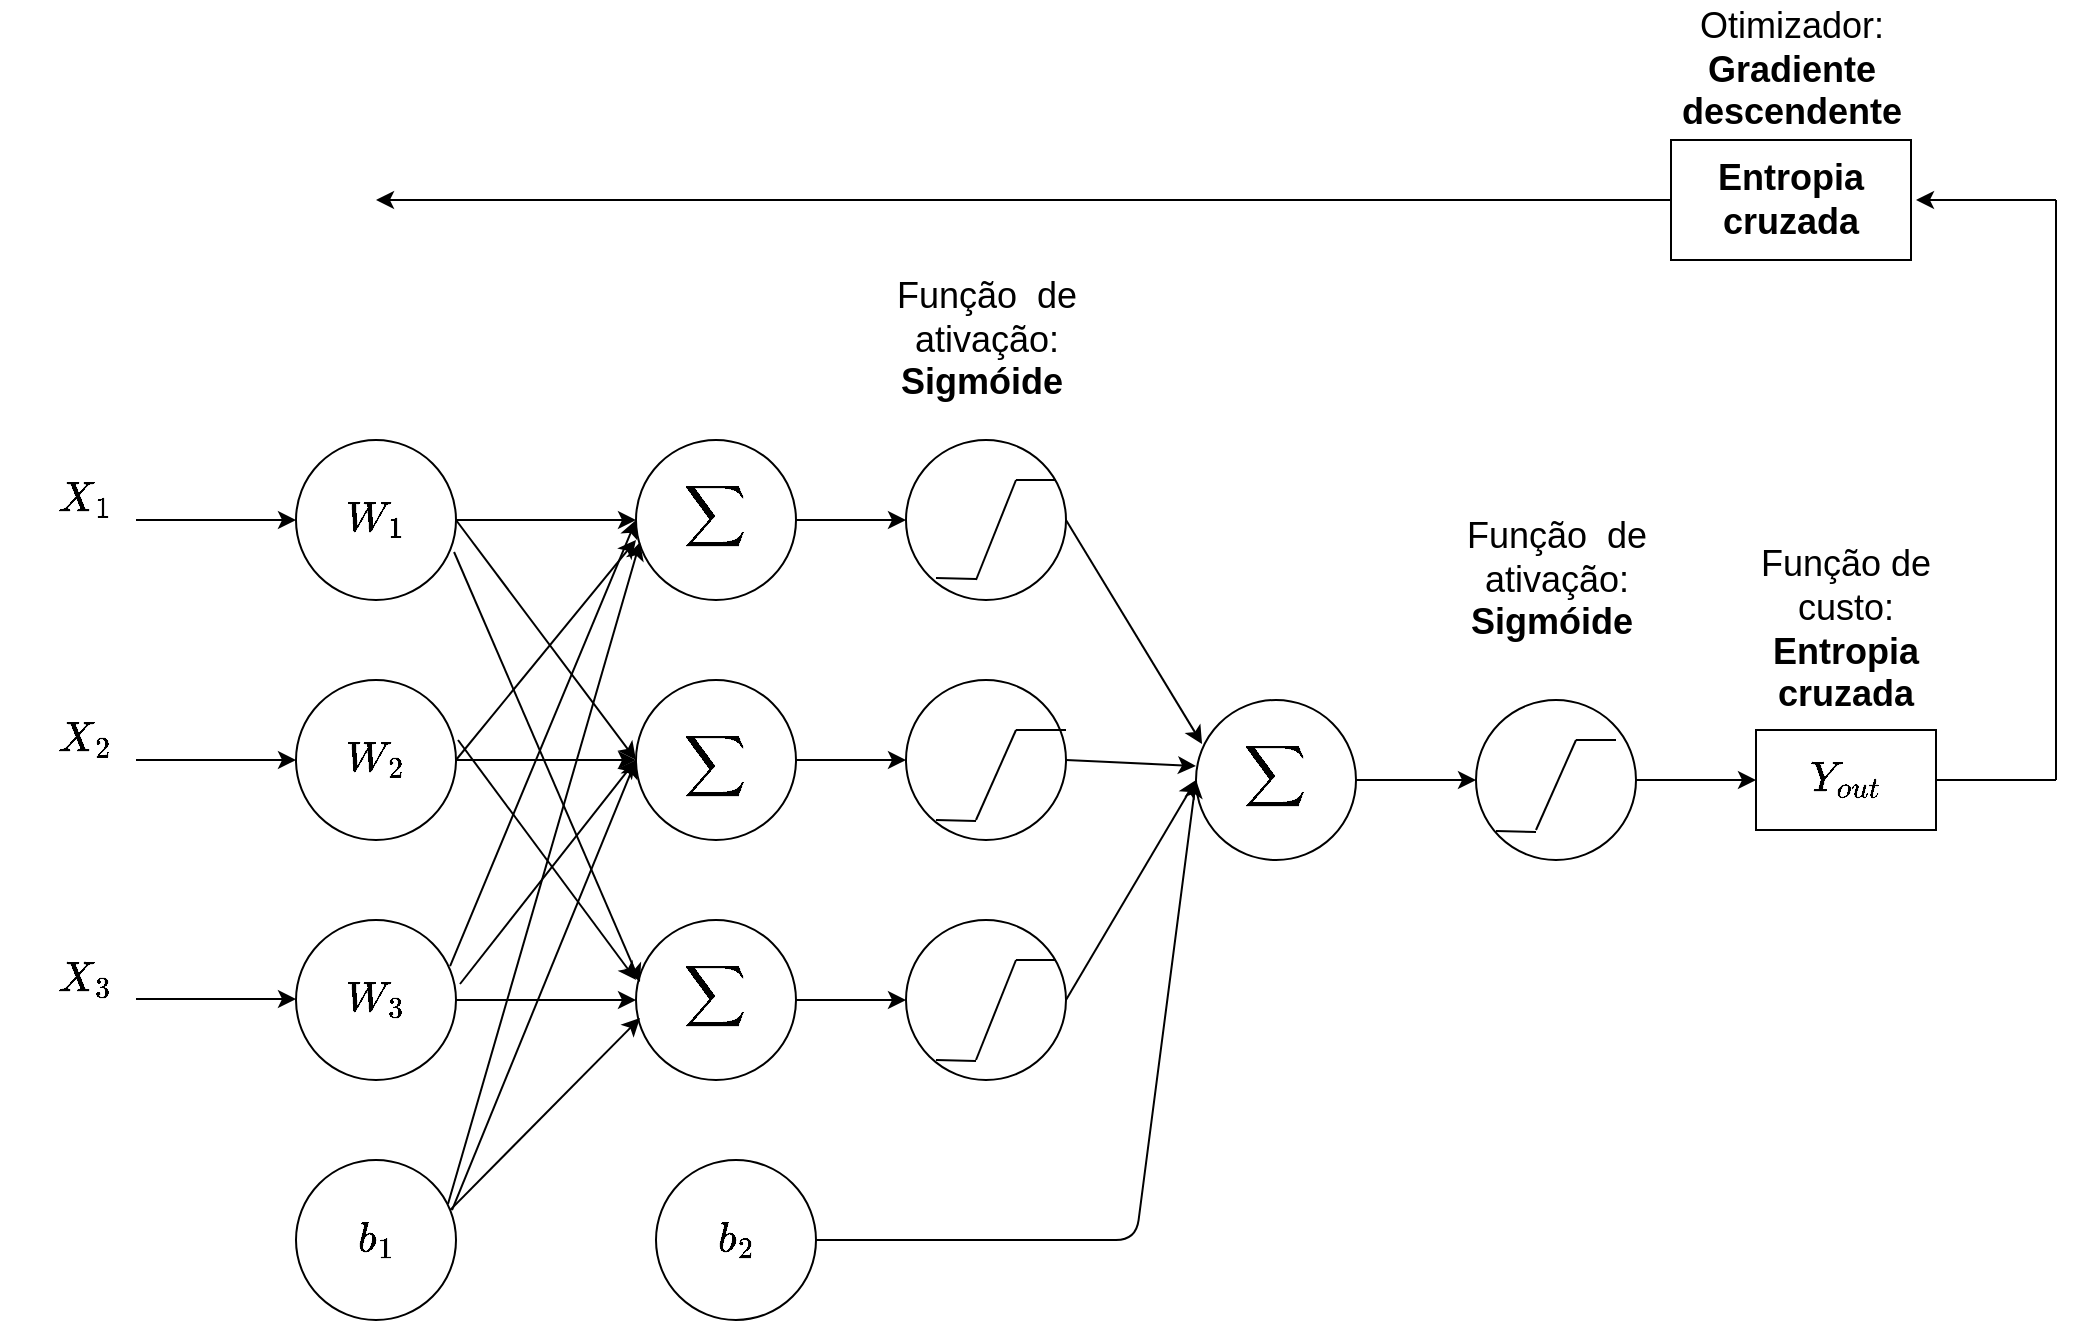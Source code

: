 <mxfile version="15.3.2" type="google"><diagram id="TK5_eoeWx7cjJbSe8lnv" name="Page-1"><mxGraphModel dx="2032" dy="560" grid="1" gridSize="10" guides="1" tooltips="1" connect="1" arrows="1" fold="1" page="1" pageScale="1" pageWidth="850" pageHeight="1100" math="1" shadow="0"><root><mxCell id="0"/><mxCell id="1" parent="0"/><mxCell id="OuaPcoQpEqBO5dc0DJtC-1" value="" style="ellipse;whiteSpace=wrap;html=1;aspect=fixed;" vertex="1" parent="1"><mxGeometry x="80" y="240" width="80" height="80" as="geometry"/></mxCell><mxCell id="OuaPcoQpEqBO5dc0DJtC-2" value="" style="ellipse;whiteSpace=wrap;html=1;aspect=fixed;" vertex="1" parent="1"><mxGeometry x="80" y="360" width="80" height="80" as="geometry"/></mxCell><mxCell id="OuaPcoQpEqBO5dc0DJtC-3" value="" style="ellipse;whiteSpace=wrap;html=1;aspect=fixed;" vertex="1" parent="1"><mxGeometry x="80" y="480" width="80" height="80" as="geometry"/></mxCell><mxCell id="OuaPcoQpEqBO5dc0DJtC-4" value="" style="ellipse;whiteSpace=wrap;html=1;aspect=fixed;" vertex="1" parent="1"><mxGeometry x="80" y="600" width="80" height="80" as="geometry"/></mxCell><mxCell id="OuaPcoQpEqBO5dc0DJtC-5" value="&lt;font style=&quot;font-size: 18px&quot;&gt;$$W_{1}$$&lt;/font&gt;" style="text;html=1;strokeColor=none;fillColor=none;align=center;verticalAlign=middle;whiteSpace=wrap;rounded=0;" vertex="1" parent="1"><mxGeometry x="100" y="270" width="40" height="20" as="geometry"/></mxCell><mxCell id="OuaPcoQpEqBO5dc0DJtC-6" value="&lt;font style=&quot;font-size: 18px&quot;&gt;$$W_{2}$$&lt;/font&gt;" style="text;html=1;strokeColor=none;fillColor=none;align=center;verticalAlign=middle;whiteSpace=wrap;rounded=0;" vertex="1" parent="1"><mxGeometry x="100" y="390" width="40" height="20" as="geometry"/></mxCell><mxCell id="OuaPcoQpEqBO5dc0DJtC-7" value="&lt;font style=&quot;font-size: 18px&quot;&gt;$$W_{3}$$&lt;/font&gt;" style="text;html=1;strokeColor=none;fillColor=none;align=center;verticalAlign=middle;whiteSpace=wrap;rounded=0;" vertex="1" parent="1"><mxGeometry x="100" y="510" width="40" height="20" as="geometry"/></mxCell><mxCell id="OuaPcoQpEqBO5dc0DJtC-8" value="&lt;font style=&quot;font-size: 18px&quot;&gt;$$b_{1}$$&lt;/font&gt;" style="text;html=1;strokeColor=none;fillColor=none;align=center;verticalAlign=middle;whiteSpace=wrap;rounded=0;" vertex="1" parent="1"><mxGeometry x="100" y="630" width="40" height="20" as="geometry"/></mxCell><mxCell id="OuaPcoQpEqBO5dc0DJtC-10" value="" style="ellipse;whiteSpace=wrap;html=1;aspect=fixed;" vertex="1" parent="1"><mxGeometry x="250" y="240" width="80" height="80" as="geometry"/></mxCell><mxCell id="OuaPcoQpEqBO5dc0DJtC-11" value="" style="ellipse;whiteSpace=wrap;html=1;aspect=fixed;" vertex="1" parent="1"><mxGeometry x="250" y="360" width="80" height="80" as="geometry"/></mxCell><mxCell id="OuaPcoQpEqBO5dc0DJtC-12" value="" style="ellipse;whiteSpace=wrap;html=1;aspect=fixed;" vertex="1" parent="1"><mxGeometry x="250" y="480" width="80" height="80" as="geometry"/></mxCell><mxCell id="OuaPcoQpEqBO5dc0DJtC-13" value="" style="endArrow=classic;html=1;exitX=1;exitY=0.5;exitDx=0;exitDy=0;entryX=0;entryY=0.5;entryDx=0;entryDy=0;" edge="1" parent="1" source="OuaPcoQpEqBO5dc0DJtC-1" target="OuaPcoQpEqBO5dc0DJtC-10"><mxGeometry width="50" height="50" relative="1" as="geometry"><mxPoint x="380" y="540" as="sourcePoint"/><mxPoint x="430" y="490" as="targetPoint"/></mxGeometry></mxCell><mxCell id="OuaPcoQpEqBO5dc0DJtC-14" value="" style="endArrow=classic;html=1;exitX=1;exitY=0.5;exitDx=0;exitDy=0;entryX=0;entryY=0.5;entryDx=0;entryDy=0;" edge="1" parent="1" source="OuaPcoQpEqBO5dc0DJtC-1" target="OuaPcoQpEqBO5dc0DJtC-11"><mxGeometry width="50" height="50" relative="1" as="geometry"><mxPoint x="380" y="540" as="sourcePoint"/><mxPoint x="430" y="490" as="targetPoint"/></mxGeometry></mxCell><mxCell id="OuaPcoQpEqBO5dc0DJtC-15" value="" style="endArrow=classic;html=1;exitX=0.95;exitY=0.275;exitDx=0;exitDy=0;exitPerimeter=0;entryX=0.025;entryY=0.638;entryDx=0;entryDy=0;entryPerimeter=0;" edge="1" parent="1" source="OuaPcoQpEqBO5dc0DJtC-4" target="OuaPcoQpEqBO5dc0DJtC-10"><mxGeometry width="50" height="50" relative="1" as="geometry"><mxPoint x="380" y="540" as="sourcePoint"/><mxPoint x="247" y="330" as="targetPoint"/></mxGeometry></mxCell><mxCell id="OuaPcoQpEqBO5dc0DJtC-16" value="" style="endArrow=classic;html=1;exitX=0.975;exitY=0.313;exitDx=0;exitDy=0;exitPerimeter=0;" edge="1" parent="1" source="OuaPcoQpEqBO5dc0DJtC-4"><mxGeometry width="50" height="50" relative="1" as="geometry"><mxPoint x="380" y="540" as="sourcePoint"/><mxPoint x="250" y="400" as="targetPoint"/></mxGeometry></mxCell><mxCell id="OuaPcoQpEqBO5dc0DJtC-17" value="" style="endArrow=classic;html=1;exitX=0.963;exitY=0.313;exitDx=0;exitDy=0;exitPerimeter=0;entryX=0.025;entryY=0.613;entryDx=0;entryDy=0;entryPerimeter=0;" edge="1" parent="1" source="OuaPcoQpEqBO5dc0DJtC-4" target="OuaPcoQpEqBO5dc0DJtC-12"><mxGeometry width="50" height="50" relative="1" as="geometry"><mxPoint x="380" y="540" as="sourcePoint"/><mxPoint x="430" y="490" as="targetPoint"/></mxGeometry></mxCell><mxCell id="OuaPcoQpEqBO5dc0DJtC-20" value="" style="endArrow=classic;html=1;exitX=1;exitY=0.5;exitDx=0;exitDy=0;" edge="1" parent="1" source="OuaPcoQpEqBO5dc0DJtC-2"><mxGeometry width="50" height="50" relative="1" as="geometry"><mxPoint x="380" y="540" as="sourcePoint"/><mxPoint x="250" y="400" as="targetPoint"/></mxGeometry></mxCell><mxCell id="OuaPcoQpEqBO5dc0DJtC-21" value="" style="endArrow=classic;html=1;exitX=1;exitY=0.5;exitDx=0;exitDy=0;entryX=0;entryY=0.5;entryDx=0;entryDy=0;" edge="1" parent="1" source="OuaPcoQpEqBO5dc0DJtC-3" target="OuaPcoQpEqBO5dc0DJtC-12"><mxGeometry width="50" height="50" relative="1" as="geometry"><mxPoint x="380" y="540" as="sourcePoint"/><mxPoint x="430" y="490" as="targetPoint"/></mxGeometry></mxCell><mxCell id="OuaPcoQpEqBO5dc0DJtC-22" value="" style="ellipse;whiteSpace=wrap;html=1;aspect=fixed;" vertex="1" parent="1"><mxGeometry x="385" y="240" width="80" height="80" as="geometry"/></mxCell><mxCell id="OuaPcoQpEqBO5dc0DJtC-23" value="" style="ellipse;whiteSpace=wrap;html=1;aspect=fixed;" vertex="1" parent="1"><mxGeometry x="385" y="360" width="80" height="80" as="geometry"/></mxCell><mxCell id="OuaPcoQpEqBO5dc0DJtC-24" value="" style="ellipse;whiteSpace=wrap;html=1;aspect=fixed;" vertex="1" parent="1"><mxGeometry x="385" y="480" width="80" height="80" as="geometry"/></mxCell><mxCell id="OuaPcoQpEqBO5dc0DJtC-25" value="" style="endArrow=classic;html=1;exitX=1;exitY=0.5;exitDx=0;exitDy=0;entryX=0;entryY=0.5;entryDx=0;entryDy=0;" edge="1" parent="1" source="OuaPcoQpEqBO5dc0DJtC-10" target="OuaPcoQpEqBO5dc0DJtC-22"><mxGeometry width="50" height="50" relative="1" as="geometry"><mxPoint x="380" y="540" as="sourcePoint"/><mxPoint x="430" y="490" as="targetPoint"/></mxGeometry></mxCell><mxCell id="OuaPcoQpEqBO5dc0DJtC-26" value="" style="endArrow=classic;html=1;exitX=1;exitY=0.5;exitDx=0;exitDy=0;entryX=0;entryY=0.5;entryDx=0;entryDy=0;" edge="1" parent="1" source="OuaPcoQpEqBO5dc0DJtC-11" target="OuaPcoQpEqBO5dc0DJtC-23"><mxGeometry width="50" height="50" relative="1" as="geometry"><mxPoint x="380" y="540" as="sourcePoint"/><mxPoint x="430" y="490" as="targetPoint"/></mxGeometry></mxCell><mxCell id="OuaPcoQpEqBO5dc0DJtC-27" value="" style="endArrow=classic;html=1;exitX=1;exitY=0.5;exitDx=0;exitDy=0;entryX=0;entryY=0.5;entryDx=0;entryDy=0;" edge="1" parent="1" source="OuaPcoQpEqBO5dc0DJtC-12" target="OuaPcoQpEqBO5dc0DJtC-24"><mxGeometry width="50" height="50" relative="1" as="geometry"><mxPoint x="380" y="540" as="sourcePoint"/><mxPoint x="430" y="490" as="targetPoint"/></mxGeometry></mxCell><mxCell id="OuaPcoQpEqBO5dc0DJtC-30" value="" style="ellipse;whiteSpace=wrap;html=1;aspect=fixed;" vertex="1" parent="1"><mxGeometry x="530" y="370" width="80" height="80" as="geometry"/></mxCell><mxCell id="OuaPcoQpEqBO5dc0DJtC-31" value="&lt;font style=&quot;font-size: 18px&quot;&gt;$$\sum_{}$$&lt;/font&gt;" style="text;html=1;strokeColor=none;fillColor=none;align=center;verticalAlign=middle;whiteSpace=wrap;rounded=0;" vertex="1" parent="1"><mxGeometry x="260" y="260" width="60" height="50" as="geometry"/></mxCell><mxCell id="OuaPcoQpEqBO5dc0DJtC-32" value="&lt;font style=&quot;font-size: 18px&quot;&gt;$$\sum_{}$$&lt;/font&gt;" style="text;html=1;strokeColor=none;fillColor=none;align=center;verticalAlign=middle;whiteSpace=wrap;rounded=0;" vertex="1" parent="1"><mxGeometry x="260" y="385" width="60" height="50" as="geometry"/></mxCell><mxCell id="OuaPcoQpEqBO5dc0DJtC-33" value="&lt;font style=&quot;font-size: 18px&quot;&gt;$$\sum_{}$$&lt;/font&gt;" style="text;html=1;strokeColor=none;fillColor=none;align=center;verticalAlign=middle;whiteSpace=wrap;rounded=0;" vertex="1" parent="1"><mxGeometry x="260" y="500" width="60" height="50" as="geometry"/></mxCell><mxCell id="OuaPcoQpEqBO5dc0DJtC-34" value="&lt;font style=&quot;font-size: 18px&quot;&gt;$$\sum_{}$$&lt;/font&gt;" style="text;html=1;strokeColor=none;fillColor=none;align=center;verticalAlign=middle;whiteSpace=wrap;rounded=0;" vertex="1" parent="1"><mxGeometry x="540" y="390" width="60" height="50" as="geometry"/></mxCell><mxCell id="OuaPcoQpEqBO5dc0DJtC-35" value="" style="ellipse;whiteSpace=wrap;html=1;aspect=fixed;" vertex="1" parent="1"><mxGeometry x="670" y="370" width="80" height="80" as="geometry"/></mxCell><mxCell id="OuaPcoQpEqBO5dc0DJtC-36" value="" style="endArrow=classic;html=1;exitX=1;exitY=0.5;exitDx=0;exitDy=0;" edge="1" parent="1" source="OuaPcoQpEqBO5dc0DJtC-23"><mxGeometry width="50" height="50" relative="1" as="geometry"><mxPoint x="570" y="520" as="sourcePoint"/><mxPoint x="530" y="403" as="targetPoint"/></mxGeometry></mxCell><mxCell id="OuaPcoQpEqBO5dc0DJtC-37" value="" style="endArrow=classic;html=1;entryX=0;entryY=0.5;entryDx=0;entryDy=0;exitX=1;exitY=0.5;exitDx=0;exitDy=0;" edge="1" parent="1" source="OuaPcoQpEqBO5dc0DJtC-30" target="OuaPcoQpEqBO5dc0DJtC-35"><mxGeometry width="50" height="50" relative="1" as="geometry"><mxPoint x="560" y="520" as="sourcePoint"/><mxPoint x="610" y="470" as="targetPoint"/></mxGeometry></mxCell><mxCell id="OuaPcoQpEqBO5dc0DJtC-40" value="" style="ellipse;whiteSpace=wrap;html=1;aspect=fixed;" vertex="1" parent="1"><mxGeometry x="260" y="600" width="80" height="80" as="geometry"/></mxCell><mxCell id="OuaPcoQpEqBO5dc0DJtC-41" value="&lt;font style=&quot;font-size: 18px&quot;&gt;$$b_{2}$$&lt;/font&gt;" style="text;html=1;strokeColor=none;fillColor=none;align=center;verticalAlign=middle;whiteSpace=wrap;rounded=0;" vertex="1" parent="1"><mxGeometry x="280" y="630" width="40" height="20" as="geometry"/></mxCell><mxCell id="OuaPcoQpEqBO5dc0DJtC-42" value="" style="endArrow=classic;html=1;exitX=1;exitY=0.5;exitDx=0;exitDy=0;entryX=0;entryY=0.5;entryDx=0;entryDy=0;" edge="1" parent="1" source="OuaPcoQpEqBO5dc0DJtC-40" target="OuaPcoQpEqBO5dc0DJtC-30"><mxGeometry width="50" height="50" relative="1" as="geometry"><mxPoint x="680" y="530" as="sourcePoint"/><mxPoint x="540" y="500" as="targetPoint"/><Array as="points"><mxPoint x="500" y="640"/></Array></mxGeometry></mxCell><mxCell id="OuaPcoQpEqBO5dc0DJtC-43" value="" style="endArrow=classic;html=1;exitX=1;exitY=0.5;exitDx=0;exitDy=0;entryX=0.038;entryY=0.275;entryDx=0;entryDy=0;entryPerimeter=0;" edge="1" parent="1" source="OuaPcoQpEqBO5dc0DJtC-22" target="OuaPcoQpEqBO5dc0DJtC-30"><mxGeometry width="50" height="50" relative="1" as="geometry"><mxPoint x="680" y="530" as="sourcePoint"/><mxPoint x="730" y="480" as="targetPoint"/></mxGeometry></mxCell><mxCell id="OuaPcoQpEqBO5dc0DJtC-44" value="" style="endArrow=classic;html=1;exitX=1;exitY=0.5;exitDx=0;exitDy=0;" edge="1" parent="1" source="OuaPcoQpEqBO5dc0DJtC-24"><mxGeometry width="50" height="50" relative="1" as="geometry"><mxPoint x="680" y="530" as="sourcePoint"/><mxPoint x="530" y="410" as="targetPoint"/></mxGeometry></mxCell><mxCell id="OuaPcoQpEqBO5dc0DJtC-45" value="" style="endArrow=none;html=1;" edge="1" parent="1"><mxGeometry width="50" height="50" relative="1" as="geometry"><mxPoint x="700" y="436" as="sourcePoint"/><mxPoint x="680" y="435.5" as="targetPoint"/></mxGeometry></mxCell><mxCell id="OuaPcoQpEqBO5dc0DJtC-46" value="" style="endArrow=none;html=1;" edge="1" parent="1"><mxGeometry width="50" height="50" relative="1" as="geometry"><mxPoint x="700" y="435" as="sourcePoint"/><mxPoint x="720" y="390" as="targetPoint"/></mxGeometry></mxCell><mxCell id="OuaPcoQpEqBO5dc0DJtC-47" value="" style="endArrow=none;html=1;" edge="1" parent="1"><mxGeometry width="50" height="50" relative="1" as="geometry"><mxPoint x="720" y="390" as="sourcePoint"/><mxPoint x="740" y="390" as="targetPoint"/></mxGeometry></mxCell><mxCell id="OuaPcoQpEqBO5dc0DJtC-48" value="" style="endArrow=none;html=1;" edge="1" parent="1"><mxGeometry width="50" height="50" relative="1" as="geometry"><mxPoint x="420" y="550.5" as="sourcePoint"/><mxPoint x="400" y="550" as="targetPoint"/></mxGeometry></mxCell><mxCell id="OuaPcoQpEqBO5dc0DJtC-49" value="" style="endArrow=none;html=1;" edge="1" parent="1"><mxGeometry width="50" height="50" relative="1" as="geometry"><mxPoint x="420" y="550" as="sourcePoint"/><mxPoint x="440" y="500" as="targetPoint"/></mxGeometry></mxCell><mxCell id="OuaPcoQpEqBO5dc0DJtC-50" value="" style="endArrow=none;html=1;" edge="1" parent="1"><mxGeometry width="50" height="50" relative="1" as="geometry"><mxPoint x="440" y="500" as="sourcePoint"/><mxPoint x="460" y="500" as="targetPoint"/></mxGeometry></mxCell><mxCell id="OuaPcoQpEqBO5dc0DJtC-51" value="" style="endArrow=none;html=1;" edge="1" parent="1"><mxGeometry width="50" height="50" relative="1" as="geometry"><mxPoint x="420" y="430.5" as="sourcePoint"/><mxPoint x="400" y="430" as="targetPoint"/></mxGeometry></mxCell><mxCell id="OuaPcoQpEqBO5dc0DJtC-52" value="" style="endArrow=none;html=1;" edge="1" parent="1"><mxGeometry width="50" height="50" relative="1" as="geometry"><mxPoint x="420" y="430" as="sourcePoint"/><mxPoint x="440" y="385" as="targetPoint"/></mxGeometry></mxCell><mxCell id="OuaPcoQpEqBO5dc0DJtC-53" value="" style="endArrow=none;html=1;" edge="1" parent="1"><mxGeometry width="50" height="50" relative="1" as="geometry"><mxPoint x="440" y="385" as="sourcePoint"/><mxPoint x="465" y="385" as="targetPoint"/></mxGeometry></mxCell><mxCell id="OuaPcoQpEqBO5dc0DJtC-54" value="" style="endArrow=none;html=1;" edge="1" parent="1"><mxGeometry width="50" height="50" relative="1" as="geometry"><mxPoint x="420" y="309.5" as="sourcePoint"/><mxPoint x="400" y="309" as="targetPoint"/></mxGeometry></mxCell><mxCell id="OuaPcoQpEqBO5dc0DJtC-55" value="" style="endArrow=none;html=1;" edge="1" parent="1"><mxGeometry width="50" height="50" relative="1" as="geometry"><mxPoint x="420" y="310" as="sourcePoint"/><mxPoint x="440" y="260" as="targetPoint"/></mxGeometry></mxCell><mxCell id="OuaPcoQpEqBO5dc0DJtC-56" value="" style="endArrow=none;html=1;" edge="1" parent="1"><mxGeometry width="50" height="50" relative="1" as="geometry"><mxPoint x="440" y="260" as="sourcePoint"/><mxPoint x="460" y="260" as="targetPoint"/></mxGeometry></mxCell><mxCell id="OuaPcoQpEqBO5dc0DJtC-57" value="" style="endArrow=classic;html=1;exitX=0;exitY=0.5;exitDx=0;exitDy=0;" edge="1" parent="1" source="OuaPcoQpEqBO5dc0DJtC-68"><mxGeometry width="50" height="50" relative="1" as="geometry"><mxPoint x="720" y="120" as="sourcePoint"/><mxPoint x="120" y="120" as="targetPoint"/></mxGeometry></mxCell><mxCell id="OuaPcoQpEqBO5dc0DJtC-58" value="" style="endArrow=classic;html=1;exitX=1;exitY=0.5;exitDx=0;exitDy=0;entryX=0;entryY=0.5;entryDx=0;entryDy=0;" edge="1" parent="1" source="OuaPcoQpEqBO5dc0DJtC-35" target="OuaPcoQpEqBO5dc0DJtC-59"><mxGeometry width="50" height="50" relative="1" as="geometry"><mxPoint x="680" y="420" as="sourcePoint"/><mxPoint x="800" y="410" as="targetPoint"/></mxGeometry></mxCell><mxCell id="OuaPcoQpEqBO5dc0DJtC-59" value="" style="rounded=0;whiteSpace=wrap;html=1;" vertex="1" parent="1"><mxGeometry x="810" y="385" width="90" height="50" as="geometry"/></mxCell><mxCell id="OuaPcoQpEqBO5dc0DJtC-60" value="&lt;font style=&quot;font-size: 18px&quot;&gt;$$Y_{out}$$&lt;/font&gt;" style="text;html=1;strokeColor=none;fillColor=none;align=center;verticalAlign=middle;whiteSpace=wrap;rounded=0;" vertex="1" parent="1"><mxGeometry x="835" y="400" width="40" height="20" as="geometry"/></mxCell><mxCell id="OuaPcoQpEqBO5dc0DJtC-62" value="&lt;font style=&quot;font-size: 18px&quot;&gt;Função&amp;nbsp; de ativação: &lt;b&gt;Sigmóide&amp;nbsp;&lt;/b&gt;&lt;/font&gt;" style="text;html=1;strokeColor=none;fillColor=none;align=center;verticalAlign=middle;whiteSpace=wrap;rounded=0;" vertex="1" parent="1"><mxGeometry x="368" y="140" width="115" height="100" as="geometry"/></mxCell><mxCell id="OuaPcoQpEqBO5dc0DJtC-63" value="&lt;font style=&quot;font-size: 18px&quot;&gt;Função&amp;nbsp; de ativação:&lt;b&gt; Sigmóide&amp;nbsp;&lt;/b&gt;&lt;/font&gt;" style="text;html=1;strokeColor=none;fillColor=none;align=center;verticalAlign=middle;whiteSpace=wrap;rounded=0;" vertex="1" parent="1"><mxGeometry x="652.5" y="260" width="115" height="100" as="geometry"/></mxCell><mxCell id="OuaPcoQpEqBO5dc0DJtC-64" value="&lt;font style=&quot;font-size: 18px&quot;&gt;Função de custo:&lt;b&gt; Entropia cruzada&lt;/b&gt;&lt;/font&gt;" style="text;html=1;strokeColor=none;fillColor=none;align=center;verticalAlign=middle;whiteSpace=wrap;rounded=0;" vertex="1" parent="1"><mxGeometry x="800" y="290" width="110" height="90" as="geometry"/></mxCell><mxCell id="OuaPcoQpEqBO5dc0DJtC-66" value="" style="endArrow=none;html=1;exitX=1;exitY=0.5;exitDx=0;exitDy=0;" edge="1" parent="1" source="OuaPcoQpEqBO5dc0DJtC-59"><mxGeometry width="50" height="50" relative="1" as="geometry"><mxPoint x="680" y="310" as="sourcePoint"/><mxPoint x="960" y="410" as="targetPoint"/></mxGeometry></mxCell><mxCell id="OuaPcoQpEqBO5dc0DJtC-67" value="" style="endArrow=none;html=1;" edge="1" parent="1"><mxGeometry width="50" height="50" relative="1" as="geometry"><mxPoint x="960" y="120" as="sourcePoint"/><mxPoint x="960" y="410" as="targetPoint"/></mxGeometry></mxCell><mxCell id="OuaPcoQpEqBO5dc0DJtC-68" value="" style="rounded=0;whiteSpace=wrap;html=1;" vertex="1" parent="1"><mxGeometry x="767.5" y="90" width="120" height="60" as="geometry"/></mxCell><mxCell id="OuaPcoQpEqBO5dc0DJtC-69" value="&lt;font&gt;&lt;font style=&quot;font-size: 18px&quot;&gt;Otimizador:&lt;br&gt;&lt;span id=&quot;docs-internal-guid-cfb157a6-7fff-2851-2b81-eb7fb6675217&quot;&gt;&lt;span style=&quot;font-family: &amp;#34;arial&amp;#34; ; background-color: rgb(255 , 255 , 255) ; vertical-align: baseline&quot;&gt;&lt;b&gt;Gradiente descendente&lt;/b&gt;&lt;/span&gt;&lt;/span&gt;&lt;/font&gt;&lt;br&gt;&lt;/font&gt;" style="text;html=1;strokeColor=none;fillColor=none;align=center;verticalAlign=middle;whiteSpace=wrap;rounded=0;" vertex="1" parent="1"><mxGeometry x="737.5" y="20" width="180" height="70" as="geometry"/></mxCell><mxCell id="OuaPcoQpEqBO5dc0DJtC-70" value="" style="endArrow=classic;html=1;" edge="1" parent="1"><mxGeometry width="50" height="50" relative="1" as="geometry"><mxPoint x="960" y="120" as="sourcePoint"/><mxPoint x="890" y="120" as="targetPoint"/></mxGeometry></mxCell><mxCell id="OuaPcoQpEqBO5dc0DJtC-72" value="&lt;span style=&quot;font-size: 18px&quot;&gt;&lt;b&gt;Entropia cruzada&lt;/b&gt;&lt;/span&gt;" style="text;html=1;strokeColor=none;fillColor=none;align=center;verticalAlign=middle;whiteSpace=wrap;rounded=0;" vertex="1" parent="1"><mxGeometry x="791.25" y="105" width="72.5" height="30" as="geometry"/></mxCell><mxCell id="OuaPcoQpEqBO5dc0DJtC-73" value="" style="endArrow=classic;html=1;exitX=1;exitY=0.5;exitDx=0;exitDy=0;" edge="1" parent="1" source="OuaPcoQpEqBO5dc0DJtC-2"><mxGeometry width="50" height="50" relative="1" as="geometry"><mxPoint x="470" y="490" as="sourcePoint"/><mxPoint x="250" y="290" as="targetPoint"/></mxGeometry></mxCell><mxCell id="OuaPcoQpEqBO5dc0DJtC-74" value="" style="endArrow=classic;html=1;exitX=1.025;exitY=0.4;exitDx=0;exitDy=0;exitPerimeter=0;" edge="1" parent="1" source="OuaPcoQpEqBO5dc0DJtC-3"><mxGeometry width="50" height="50" relative="1" as="geometry"><mxPoint x="470" y="490" as="sourcePoint"/><mxPoint x="250" y="400" as="targetPoint"/></mxGeometry></mxCell><mxCell id="OuaPcoQpEqBO5dc0DJtC-75" value="" style="endArrow=classic;html=1;exitX=0.963;exitY=0.288;exitDx=0;exitDy=0;exitPerimeter=0;" edge="1" parent="1" source="OuaPcoQpEqBO5dc0DJtC-3"><mxGeometry width="50" height="50" relative="1" as="geometry"><mxPoint x="630" y="560" as="sourcePoint"/><mxPoint x="250" y="280" as="targetPoint"/></mxGeometry></mxCell><mxCell id="OuaPcoQpEqBO5dc0DJtC-76" value="" style="endArrow=classic;html=1;exitX=0.988;exitY=0.7;exitDx=0;exitDy=0;exitPerimeter=0;entryX=0.025;entryY=0.388;entryDx=0;entryDy=0;entryPerimeter=0;" edge="1" parent="1" source="OuaPcoQpEqBO5dc0DJtC-1" target="OuaPcoQpEqBO5dc0DJtC-12"><mxGeometry width="50" height="50" relative="1" as="geometry"><mxPoint x="470" y="490" as="sourcePoint"/><mxPoint x="520" y="440" as="targetPoint"/></mxGeometry></mxCell><mxCell id="OuaPcoQpEqBO5dc0DJtC-77" value="" style="endArrow=classic;html=1;" edge="1" parent="1"><mxGeometry width="50" height="50" relative="1" as="geometry"><mxPoint x="161" y="390" as="sourcePoint"/><mxPoint x="250" y="510" as="targetPoint"/></mxGeometry></mxCell><mxCell id="OuaPcoQpEqBO5dc0DJtC-78" value="" style="endArrow=classic;html=1;entryX=0;entryY=0.5;entryDx=0;entryDy=0;" edge="1" parent="1" target="OuaPcoQpEqBO5dc0DJtC-1"><mxGeometry width="50" height="50" relative="1" as="geometry"><mxPoint y="280" as="sourcePoint"/><mxPoint x="30" y="260" as="targetPoint"/></mxGeometry></mxCell><mxCell id="OuaPcoQpEqBO5dc0DJtC-79" value="" style="endArrow=classic;html=1;entryX=0;entryY=0.5;entryDx=0;entryDy=0;" edge="1" parent="1"><mxGeometry width="50" height="50" relative="1" as="geometry"><mxPoint y="400" as="sourcePoint"/><mxPoint x="80" y="400" as="targetPoint"/></mxGeometry></mxCell><mxCell id="OuaPcoQpEqBO5dc0DJtC-80" value="" style="endArrow=classic;html=1;entryX=0;entryY=0.5;entryDx=0;entryDy=0;" edge="1" parent="1"><mxGeometry width="50" height="50" relative="1" as="geometry"><mxPoint y="519.5" as="sourcePoint"/><mxPoint x="80" y="519.5" as="targetPoint"/></mxGeometry></mxCell><mxCell id="OuaPcoQpEqBO5dc0DJtC-81" value="&lt;font style=&quot;font-size: 18px&quot;&gt;&lt;b&gt;$$X_{1}$$&lt;/b&gt;&lt;/font&gt;" style="text;html=1;strokeColor=none;fillColor=none;align=center;verticalAlign=middle;whiteSpace=wrap;rounded=0;" vertex="1" parent="1"><mxGeometry x="-60" y="250" width="70" height="40" as="geometry"/></mxCell><mxCell id="OuaPcoQpEqBO5dc0DJtC-82" value="&lt;font style=&quot;font-size: 18px&quot;&gt;&lt;b&gt;$$X_{2}$$&lt;/b&gt;&lt;/font&gt;" style="text;html=1;strokeColor=none;fillColor=none;align=center;verticalAlign=middle;whiteSpace=wrap;rounded=0;" vertex="1" parent="1"><mxGeometry x="-60" y="370" width="70" height="40" as="geometry"/></mxCell><mxCell id="OuaPcoQpEqBO5dc0DJtC-83" value="&lt;font style=&quot;font-size: 18px&quot;&gt;&lt;b&gt;$$X_{3}$$&lt;/b&gt;&lt;/font&gt;" style="text;html=1;strokeColor=none;fillColor=none;align=center;verticalAlign=middle;whiteSpace=wrap;rounded=0;" vertex="1" parent="1"><mxGeometry x="-60" y="490" width="70" height="40" as="geometry"/></mxCell></root></mxGraphModel></diagram></mxfile>